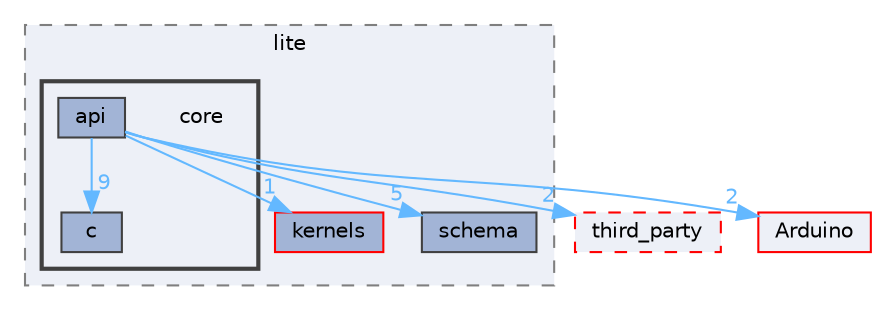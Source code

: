 digraph "Face_Access_inferencing/src/edge-impulse-sdk/tensorflow/lite/core"
{
 // LATEX_PDF_SIZE
  bgcolor="transparent";
  edge [fontname=Helvetica,fontsize=10,labelfontname=Helvetica,labelfontsize=10];
  node [fontname=Helvetica,fontsize=10,shape=box,height=0.2,width=0.4];
  compound=true
  subgraph clusterdir_9e2e44523d0e7057efff3aa2b83d3c03 {
    graph [ bgcolor="#edf0f7", pencolor="grey50", label="lite", fontname=Helvetica,fontsize=10 style="filled,dashed", URL="dir_9e2e44523d0e7057efff3aa2b83d3c03.html",tooltip=""]
  dir_248234859e74565ab0a1ed75f89f7de6 [label="kernels", fillcolor="#a2b4d6", color="red", style="filled", URL="dir_248234859e74565ab0a1ed75f89f7de6.html",tooltip=""];
  dir_d0a29133052614021ae238196e724677 [label="schema", fillcolor="#a2b4d6", color="grey25", style="filled", URL="dir_d0a29133052614021ae238196e724677.html",tooltip=""];
  subgraph clusterdir_b3c97cced610109df57eff930c6e0e69 {
    graph [ bgcolor="#edf0f7", pencolor="grey25", label="", fontname=Helvetica,fontsize=10 style="filled,bold", URL="dir_b3c97cced610109df57eff930c6e0e69.html",tooltip=""]
    dir_b3c97cced610109df57eff930c6e0e69 [shape=plaintext, label="core"];
  dir_974ff7cc7433666e97d59db8462afb5b [label="api", fillcolor="#a2b4d6", color="grey25", style="filled", URL="dir_974ff7cc7433666e97d59db8462afb5b.html",tooltip=""];
  dir_1b61fc7defce02b5768a39aac773bf89 [label="c", fillcolor="#a2b4d6", color="grey25", style="filled", URL="dir_1b61fc7defce02b5768a39aac773bf89.html",tooltip=""];
  }
  }
  dir_2a457971a8f494342600f6c4d34599ba [label="third_party", fillcolor="#edf0f7", color="red", style="filled,dashed", URL="dir_2a457971a8f494342600f6c4d34599ba.html",tooltip=""];
  dir_a991eec27578c865874ede3d8ec657c2 [label="Arduino", fillcolor="#edf0f7", color="red", style="filled", URL="dir_a991eec27578c865874ede3d8ec657c2.html",tooltip=""];
  dir_974ff7cc7433666e97d59db8462afb5b->dir_1b61fc7defce02b5768a39aac773bf89 [headlabel="9", labeldistance=1.5 headhref="dir_000009_000039.html" href="dir_000009_000039.html" color="steelblue1" fontcolor="steelblue1"];
  dir_974ff7cc7433666e97d59db8462afb5b->dir_248234859e74565ab0a1ed75f89f7de6 [headlabel="1", labeldistance=1.5 headhref="dir_000009_000165.html" href="dir_000009_000165.html" color="steelblue1" fontcolor="steelblue1"];
  dir_974ff7cc7433666e97d59db8462afb5b->dir_2a457971a8f494342600f6c4d34599ba [headlabel="2", labeldistance=1.5 headhref="dir_000009_000344.html" href="dir_000009_000344.html" color="steelblue1" fontcolor="steelblue1"];
  dir_974ff7cc7433666e97d59db8462afb5b->dir_a991eec27578c865874ede3d8ec657c2 [headlabel="2", labeldistance=1.5 headhref="dir_000009_000014.html" href="dir_000009_000014.html" color="steelblue1" fontcolor="steelblue1"];
  dir_974ff7cc7433666e97d59db8462afb5b->dir_d0a29133052614021ae238196e724677 [headlabel="5", labeldistance=1.5 headhref="dir_000009_000278.html" href="dir_000009_000278.html" color="steelblue1" fontcolor="steelblue1"];
}
